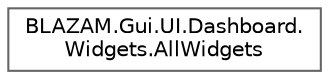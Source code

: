 digraph "Graphical Class Hierarchy"
{
 // LATEX_PDF_SIZE
  bgcolor="transparent";
  edge [fontname=Helvetica,fontsize=10,labelfontname=Helvetica,labelfontsize=10];
  node [fontname=Helvetica,fontsize=10,shape=box,height=0.2,width=0.4];
  rankdir="LR";
  Node0 [id="Node000000",label="BLAZAM.Gui.UI.Dashboard.\lWidgets.AllWidgets",height=0.2,width=0.4,color="grey40", fillcolor="white", style="filled",URL="$class_b_l_a_z_a_m_1_1_gui_1_1_u_i_1_1_dashboard_1_1_widgets_1_1_all_widgets.html",tooltip=" "];
}
